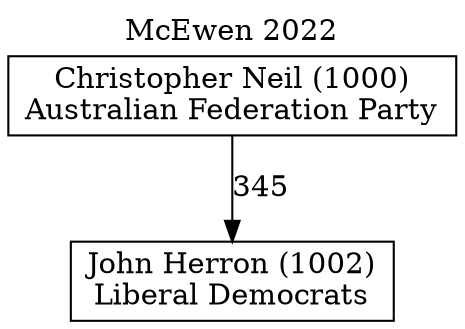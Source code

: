 // House preference flow
digraph "John Herron (1002)_McEwen_2022" {
	graph [label="McEwen 2022" labelloc=t mclimit=10]
	node [shape=box]
	"John Herron (1002)" [label="John Herron (1002)
Liberal Democrats"]
	"Christopher Neil (1000)" [label="Christopher Neil (1000)
Australian Federation Party"]
	"Christopher Neil (1000)" -> "John Herron (1002)" [label=345]
}
